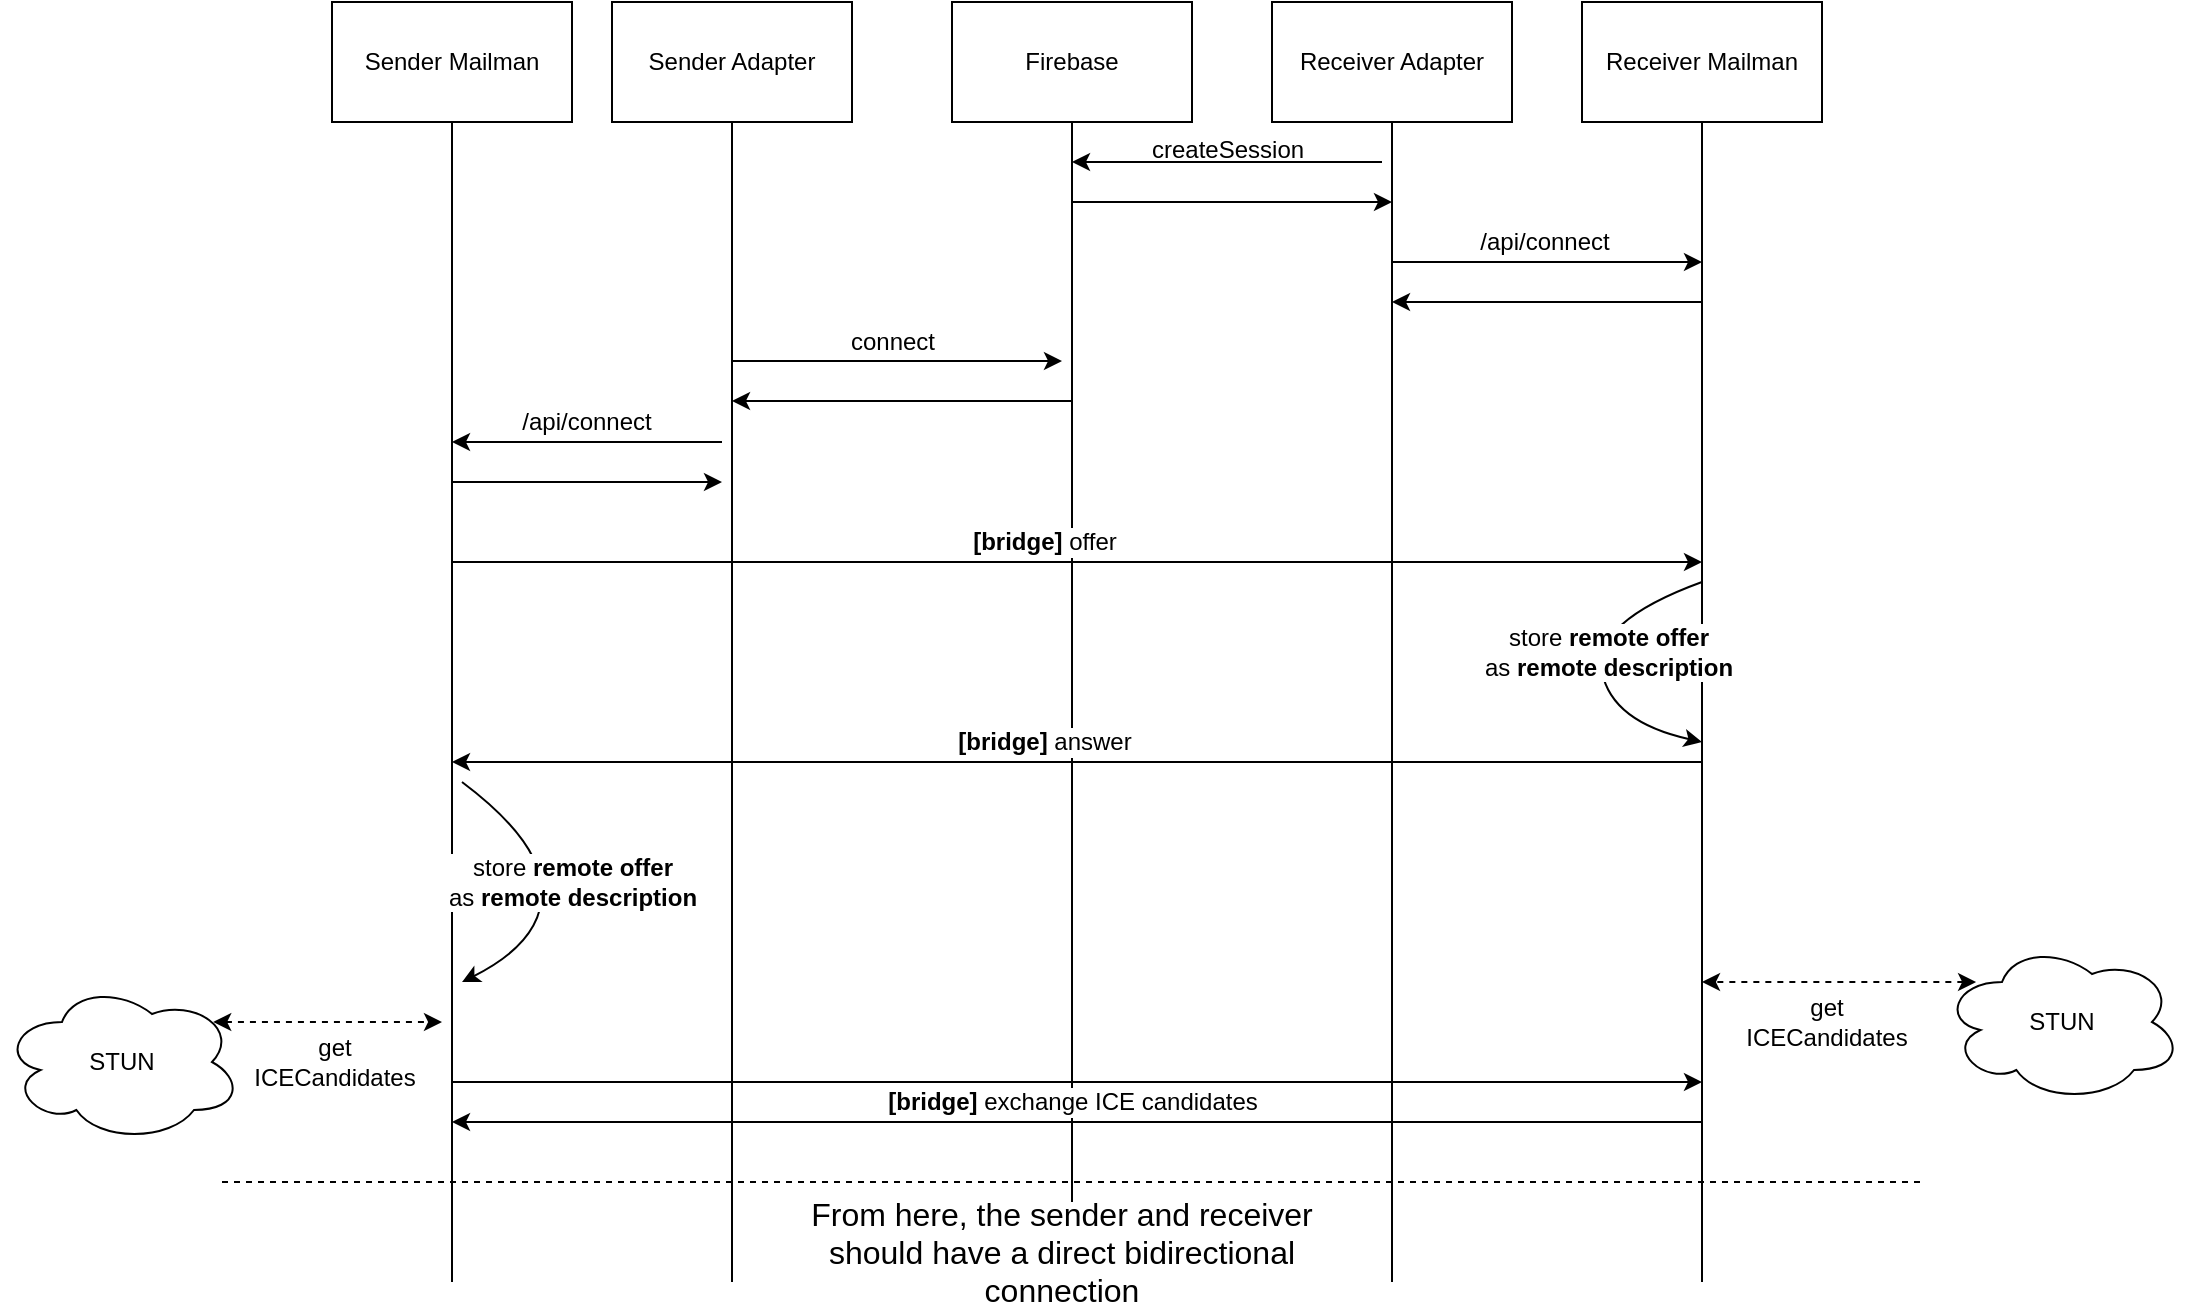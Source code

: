 <mxfile version="12.0.2" type="github" pages="1"><diagram id="z0jj2zrXvI2NbcLsVgM-" name="Page-1"><mxGraphModel dx="2191" dy="760" grid="1" gridSize="10" guides="1" tooltips="1" connect="1" arrows="1" fold="1" page="1" pageScale="1" pageWidth="850" pageHeight="1100" math="0" shadow="0"><root><mxCell id="0"/><mxCell id="1" parent="0"/><mxCell id="ro7o-FDi3DfDoP54bE8i-29" style="edgeStyle=orthogonalEdgeStyle;rounded=0;orthogonalLoop=1;jettySize=auto;html=1;exitX=0.5;exitY=1;exitDx=0;exitDy=0;startArrow=none;startFill=0;endArrow=none;endFill=0;" edge="1" parent="1" source="ro7o-FDi3DfDoP54bE8i-1"><mxGeometry relative="1" as="geometry"><mxPoint x="115" y="700" as="targetPoint"/></mxGeometry></mxCell><mxCell id="ro7o-FDi3DfDoP54bE8i-1" value="Sender Mailman" style="rounded=0;whiteSpace=wrap;html=1;" vertex="1" parent="1"><mxGeometry x="55" y="60" width="120" height="60" as="geometry"/></mxCell><mxCell id="ro7o-FDi3DfDoP54bE8i-32" style="edgeStyle=orthogonalEdgeStyle;rounded=0;orthogonalLoop=1;jettySize=auto;html=1;exitX=0.5;exitY=1;exitDx=0;exitDy=0;startArrow=none;startFill=0;endArrow=none;endFill=0;" edge="1" parent="1" source="ro7o-FDi3DfDoP54bE8i-2"><mxGeometry relative="1" as="geometry"><mxPoint x="585" y="700" as="targetPoint"/></mxGeometry></mxCell><mxCell id="ro7o-FDi3DfDoP54bE8i-2" value="Receiver Adapter" style="rounded=0;whiteSpace=wrap;html=1;" vertex="1" parent="1"><mxGeometry x="525" y="60" width="120" height="60" as="geometry"/></mxCell><mxCell id="ro7o-FDi3DfDoP54bE8i-33" style="edgeStyle=orthogonalEdgeStyle;rounded=0;orthogonalLoop=1;jettySize=auto;html=1;exitX=0.5;exitY=1;exitDx=0;exitDy=0;startArrow=none;startFill=0;endArrow=none;endFill=0;" edge="1" parent="1" source="ro7o-FDi3DfDoP54bE8i-3"><mxGeometry relative="1" as="geometry"><mxPoint x="740" y="700" as="targetPoint"/></mxGeometry></mxCell><mxCell id="ro7o-FDi3DfDoP54bE8i-3" value="Receiver Mailman" style="rounded=0;whiteSpace=wrap;html=1;" vertex="1" parent="1"><mxGeometry x="680" y="60" width="120" height="60" as="geometry"/></mxCell><mxCell id="ro7o-FDi3DfDoP54bE8i-30" style="edgeStyle=orthogonalEdgeStyle;rounded=0;orthogonalLoop=1;jettySize=auto;html=1;exitX=0.5;exitY=1;exitDx=0;exitDy=0;startArrow=none;startFill=0;endArrow=none;endFill=0;" edge="1" parent="1" source="ro7o-FDi3DfDoP54bE8i-4"><mxGeometry relative="1" as="geometry"><mxPoint x="255" y="700" as="targetPoint"/></mxGeometry></mxCell><mxCell id="ro7o-FDi3DfDoP54bE8i-4" value="Sender Adapter" style="rounded=0;whiteSpace=wrap;html=1;" vertex="1" parent="1"><mxGeometry x="195" y="60" width="120" height="60" as="geometry"/></mxCell><mxCell id="ro7o-FDi3DfDoP54bE8i-31" style="edgeStyle=orthogonalEdgeStyle;rounded=0;orthogonalLoop=1;jettySize=auto;html=1;exitX=0.5;exitY=1;exitDx=0;exitDy=0;startArrow=none;startFill=0;endArrow=none;endFill=0;" edge="1" parent="1" source="ro7o-FDi3DfDoP54bE8i-5"><mxGeometry relative="1" as="geometry"><mxPoint x="425" y="700" as="targetPoint"/></mxGeometry></mxCell><mxCell id="ro7o-FDi3DfDoP54bE8i-5" value="Firebase" style="rounded=0;whiteSpace=wrap;html=1;" vertex="1" parent="1"><mxGeometry x="365" y="60" width="120" height="60" as="geometry"/></mxCell><mxCell id="ro7o-FDi3DfDoP54bE8i-13" value="" style="endArrow=classic;html=1;" edge="1" parent="1"><mxGeometry width="50" height="50" relative="1" as="geometry"><mxPoint x="580" y="140" as="sourcePoint"/><mxPoint x="425" y="140" as="targetPoint"/></mxGeometry></mxCell><mxCell id="ro7o-FDi3DfDoP54bE8i-14" value="createSession" style="text;html=1;resizable=0;points=[];autosize=1;align=left;verticalAlign=top;spacingTop=-4;" vertex="1" parent="1"><mxGeometry x="463" y="124" width="90" height="20" as="geometry"/></mxCell><mxCell id="ro7o-FDi3DfDoP54bE8i-15" value="" style="endArrow=classic;html=1;" edge="1" parent="1"><mxGeometry width="50" height="50" relative="1" as="geometry"><mxPoint x="425" y="160" as="sourcePoint"/><mxPoint x="585" y="160" as="targetPoint"/></mxGeometry></mxCell><mxCell id="ro7o-FDi3DfDoP54bE8i-18" value="" style="endArrow=none;html=1;startArrow=classic;startFill=1;endFill=0;" edge="1" parent="1"><mxGeometry width="50" height="50" relative="1" as="geometry"><mxPoint x="115" y="280" as="sourcePoint"/><mxPoint x="250" y="280" as="targetPoint"/></mxGeometry></mxCell><mxCell id="ro7o-FDi3DfDoP54bE8i-21" value="/api/connect" style="text;html=1;resizable=0;points=[];align=center;verticalAlign=middle;labelBackgroundColor=#ffffff;" vertex="1" connectable="0" parent="ro7o-FDi3DfDoP54bE8i-18"><mxGeometry x="-0.141" y="-1" relative="1" as="geometry"><mxPoint x="9" y="-11" as="offset"/></mxGeometry></mxCell><mxCell id="ro7o-FDi3DfDoP54bE8i-22" value="" style="endArrow=none;html=1;startArrow=classic;startFill=1;endFill=0;" edge="1" parent="1"><mxGeometry width="50" height="50" relative="1" as="geometry"><mxPoint x="585" y="210" as="sourcePoint"/><mxPoint x="740" y="210" as="targetPoint"/></mxGeometry></mxCell><mxCell id="ro7o-FDi3DfDoP54bE8i-27" value="connect" style="text;html=1;resizable=0;points=[];autosize=1;align=center;verticalAlign=top;spacingTop=-4;" vertex="1" parent="1"><mxGeometry x="305" y="219.5" width="60" height="20" as="geometry"/></mxCell><mxCell id="ro7o-FDi3DfDoP54bE8i-35" value="" style="endArrow=classic;html=1;" edge="1" parent="1"><mxGeometry width="50" height="50" relative="1" as="geometry"><mxPoint x="255" y="239.5" as="sourcePoint"/><mxPoint x="420" y="239.5" as="targetPoint"/></mxGeometry></mxCell><mxCell id="ro7o-FDi3DfDoP54bE8i-36" value="" style="endArrow=classic;html=1;" edge="1" parent="1"><mxGeometry width="50" height="50" relative="1" as="geometry"><mxPoint x="425" y="259.5" as="sourcePoint"/><mxPoint x="255" y="259.5" as="targetPoint"/></mxGeometry></mxCell><mxCell id="ro7o-FDi3DfDoP54bE8i-37" value="" style="endArrow=classic;html=1;" edge="1" parent="1"><mxGeometry width="50" height="50" relative="1" as="geometry"><mxPoint x="585" y="190" as="sourcePoint"/><mxPoint x="740" y="190" as="targetPoint"/></mxGeometry></mxCell><mxCell id="ro7o-FDi3DfDoP54bE8i-38" value="/api/connect" style="text;html=1;resizable=0;points=[];align=center;verticalAlign=middle;labelBackgroundColor=#ffffff;" vertex="1" connectable="0" parent="ro7o-FDi3DfDoP54bE8i-37"><mxGeometry x="-0.141" y="-1" relative="1" as="geometry"><mxPoint x="9" y="-11" as="offset"/></mxGeometry></mxCell><mxCell id="ro7o-FDi3DfDoP54bE8i-42" value="" style="endArrow=classic;html=1;" edge="1" parent="1"><mxGeometry width="50" height="50" relative="1" as="geometry"><mxPoint x="115" y="300" as="sourcePoint"/><mxPoint x="250" y="300" as="targetPoint"/></mxGeometry></mxCell><mxCell id="ro7o-FDi3DfDoP54bE8i-45" value="" style="endArrow=classic;html=1;" edge="1" parent="1"><mxGeometry width="50" height="50" relative="1" as="geometry"><mxPoint x="115" y="340" as="sourcePoint"/><mxPoint x="740" y="340" as="targetPoint"/></mxGeometry></mxCell><mxCell id="ro7o-FDi3DfDoP54bE8i-46" value="&lt;b&gt;[bridge]&lt;/b&gt;&amp;nbsp;offer" style="text;html=1;resizable=0;points=[];align=center;verticalAlign=middle;labelBackgroundColor=#ffffff;" vertex="1" connectable="0" parent="ro7o-FDi3DfDoP54bE8i-45"><mxGeometry x="-0.05" y="-1" relative="1" as="geometry"><mxPoint x="-1" y="-11" as="offset"/></mxGeometry></mxCell><mxCell id="ro7o-FDi3DfDoP54bE8i-47" value="" style="curved=1;endArrow=classic;html=1;" edge="1" parent="1"><mxGeometry width="50" height="50" relative="1" as="geometry"><mxPoint x="740" y="350" as="sourcePoint"/><mxPoint x="740" y="430" as="targetPoint"/><Array as="points"><mxPoint x="685" y="370"/><mxPoint x="695" y="420"/></Array></mxGeometry></mxCell><mxCell id="ro7o-FDi3DfDoP54bE8i-48" value="store &lt;b&gt;remote offer&lt;/b&gt;&lt;br&gt;as &lt;b&gt;remote description&lt;/b&gt;" style="text;html=1;resizable=0;points=[];align=center;verticalAlign=middle;labelBackgroundColor=#ffffff;" vertex="1" connectable="0" parent="ro7o-FDi3DfDoP54bE8i-47"><mxGeometry x="-0.279" y="17" relative="1" as="geometry"><mxPoint as="offset"/></mxGeometry></mxCell><mxCell id="ro7o-FDi3DfDoP54bE8i-49" value="" style="endArrow=none;html=1;startArrow=classic;startFill=1;endFill=0;" edge="1" parent="1"><mxGeometry width="50" height="50" relative="1" as="geometry"><mxPoint x="115" y="440" as="sourcePoint"/><mxPoint x="740" y="440" as="targetPoint"/></mxGeometry></mxCell><mxCell id="ro7o-FDi3DfDoP54bE8i-50" value="&lt;b&gt;[bridge]&lt;/b&gt;&amp;nbsp;answer" style="text;html=1;resizable=0;points=[];align=center;verticalAlign=middle;labelBackgroundColor=#ffffff;" vertex="1" connectable="0" parent="ro7o-FDi3DfDoP54bE8i-49"><mxGeometry x="-0.05" y="-1" relative="1" as="geometry"><mxPoint x="-1" y="-11" as="offset"/></mxGeometry></mxCell><mxCell id="ro7o-FDi3DfDoP54bE8i-51" value="STUN" style="ellipse;shape=cloud;whiteSpace=wrap;html=1;align=center;" vertex="1" parent="1"><mxGeometry x="-110" y="550" width="120" height="80" as="geometry"/></mxCell><mxCell id="ro7o-FDi3DfDoP54bE8i-52" value="" style="curved=1;endArrow=classic;html=1;" edge="1" parent="1"><mxGeometry width="50" height="50" relative="1" as="geometry"><mxPoint x="120" y="450" as="sourcePoint"/><mxPoint x="120" y="550" as="targetPoint"/><Array as="points"><mxPoint x="160" y="480"/><mxPoint x="160" y="530"/></Array></mxGeometry></mxCell><mxCell id="ro7o-FDi3DfDoP54bE8i-53" value="store &lt;b&gt;remote offer&lt;/b&gt;&lt;br&gt;as &lt;b&gt;remote description&lt;/b&gt;" style="text;html=1;resizable=0;points=[];align=center;verticalAlign=middle;labelBackgroundColor=#ffffff;" vertex="1" connectable="0" parent="ro7o-FDi3DfDoP54bE8i-52"><mxGeometry x="-0.279" y="17" relative="1" as="geometry"><mxPoint x="-2" y="18" as="offset"/></mxGeometry></mxCell><mxCell id="ro7o-FDi3DfDoP54bE8i-56" value="" style="endArrow=classic;dashed=1;html=1;exitX=0.88;exitY=0.25;exitDx=0;exitDy=0;exitPerimeter=0;startArrow=classic;startFill=1;endFill=1;" edge="1" parent="1" source="ro7o-FDi3DfDoP54bE8i-51"><mxGeometry width="50" height="50" relative="1" as="geometry"><mxPoint x="160" y="620" as="sourcePoint"/><mxPoint x="110" y="570" as="targetPoint"/></mxGeometry></mxCell><mxCell id="ro7o-FDi3DfDoP54bE8i-57" value="get &lt;br&gt;ICECandidates" style="text;html=1;resizable=0;points=[];align=center;verticalAlign=middle;labelBackgroundColor=#ffffff;" vertex="1" connectable="0" parent="ro7o-FDi3DfDoP54bE8i-56"><mxGeometry x="0.405" y="-1" relative="1" as="geometry"><mxPoint x="-20.5" y="19" as="offset"/></mxGeometry></mxCell><mxCell id="ro7o-FDi3DfDoP54bE8i-58" value="STUN" style="ellipse;shape=cloud;whiteSpace=wrap;html=1;align=center;" vertex="1" parent="1"><mxGeometry x="860" y="530" width="120" height="80" as="geometry"/></mxCell><mxCell id="ro7o-FDi3DfDoP54bE8i-59" value="" style="endArrow=classic;dashed=1;html=1;startArrow=classic;startFill=1;endFill=1;exitX=0.142;exitY=0.25;exitDx=0;exitDy=0;exitPerimeter=0;" edge="1" parent="1" source="ro7o-FDi3DfDoP54bE8i-58"><mxGeometry width="50" height="50" relative="1" as="geometry"><mxPoint x="870" y="550" as="sourcePoint"/><mxPoint x="740" y="550" as="targetPoint"/></mxGeometry></mxCell><mxCell id="ro7o-FDi3DfDoP54bE8i-60" value="get &lt;br&gt;ICECandidates" style="text;html=1;resizable=0;points=[];align=center;verticalAlign=middle;labelBackgroundColor=#ffffff;" vertex="1" connectable="0" parent="ro7o-FDi3DfDoP54bE8i-59"><mxGeometry x="0.405" y="-1" relative="1" as="geometry"><mxPoint x="21" y="21" as="offset"/></mxGeometry></mxCell><mxCell id="ro7o-FDi3DfDoP54bE8i-62" value="" style="endArrow=classic;html=1;" edge="1" parent="1"><mxGeometry width="50" height="50" relative="1" as="geometry"><mxPoint x="115" y="600" as="sourcePoint"/><mxPoint x="740" y="600" as="targetPoint"/></mxGeometry></mxCell><mxCell id="ro7o-FDi3DfDoP54bE8i-64" value="" style="endArrow=none;html=1;endFill=0;startArrow=classic;startFill=1;" edge="1" parent="1"><mxGeometry width="50" height="50" relative="1" as="geometry"><mxPoint x="115" y="620" as="sourcePoint"/><mxPoint x="740" y="620" as="targetPoint"/></mxGeometry></mxCell><mxCell id="ro7o-FDi3DfDoP54bE8i-65" value="&lt;b&gt;[bridge]&lt;/b&gt;&amp;nbsp;exchange ICE candidates" style="text;html=1;resizable=0;points=[];align=center;verticalAlign=middle;labelBackgroundColor=#ffffff;" vertex="1" connectable="0" parent="ro7o-FDi3DfDoP54bE8i-64"><mxGeometry x="-0.05" y="-1" relative="1" as="geometry"><mxPoint x="13" y="-11" as="offset"/></mxGeometry></mxCell><mxCell id="ro7o-FDi3DfDoP54bE8i-66" value="" style="endArrow=none;dashed=1;html=1;" edge="1" parent="1"><mxGeometry width="50" height="50" relative="1" as="geometry"><mxPoint y="650" as="sourcePoint"/><mxPoint x="850" y="650" as="targetPoint"/></mxGeometry></mxCell><mxCell id="ro7o-FDi3DfDoP54bE8i-67" value="From here, the sender and receiver should have a direct bidirectional connection" style="text;html=1;align=center;verticalAlign=middle;whiteSpace=wrap;rounded=0;fontSize=16;fillColor=#ffffff;" vertex="1" parent="1"><mxGeometry x="270" y="660" width="300" height="50" as="geometry"/></mxCell></root></mxGraphModel></diagram></mxfile>